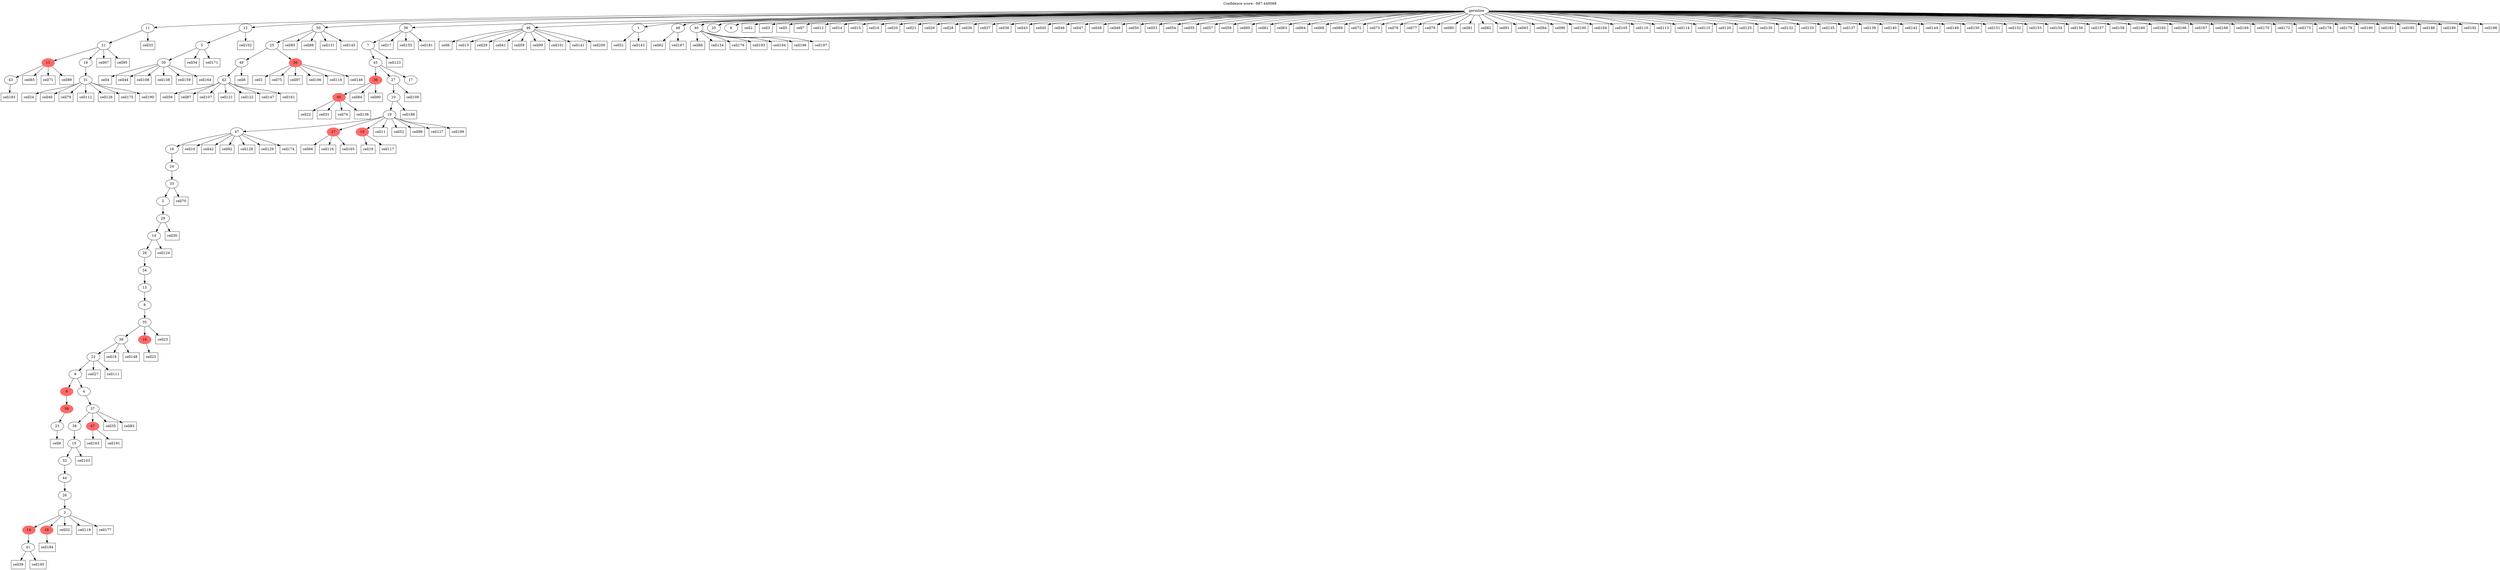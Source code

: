 digraph g {
	"57" -> "58";
	"58" [label="43"];
	"55" -> "56";
	"56" [label="31"];
	"54" -> "55";
	"55" [label="18"];
	"54" -> "57";
	"57" [color=indianred1, style=filled, label="11"];
	"53" -> "54";
	"54" [label="21"];
	"50" -> "51";
	"51" [label="30"];
	"49" -> "50";
	"50" [label="5"];
	"46" -> "47";
	"47" [label="42"];
	"44" -> "45";
	"45" [color=indianred1, style=filled, label="50"];
	"44" -> "46";
	"46" [label="49"];
	"43" -> "44";
	"44" [label="25"];
	"40" -> "41";
	"41" [color=indianred1, style=filled, label="45"];
	"35" -> "36";
	"36" [label="23"];
	"34" -> "35";
	"35" [color=indianred1, style=filled, label="39"];
	"30" -> "31";
	"31" [label="41"];
	"29" -> "30";
	"30" [color=indianred1, style=filled, label="14"];
	"29" -> "32";
	"32" [color=indianred1, style=filled, label="19"];
	"28" -> "29";
	"29" [label="3"];
	"27" -> "28";
	"28" [label="26"];
	"26" -> "27";
	"27" [label="44"];
	"25" -> "26";
	"26" [label="32"];
	"24" -> "25";
	"25" [label="15"];
	"23" -> "24";
	"24" [label="38"];
	"23" -> "33";
	"33" [color=indianred1, style=filled, label="47"];
	"22" -> "23";
	"23" [label="37"];
	"21" -> "22";
	"22" [label="4"];
	"21" -> "34";
	"34" [color=indianred1, style=filled, label="9"];
	"20" -> "21";
	"21" [label="9"];
	"19" -> "20";
	"20" [label="22"];
	"18" -> "19";
	"19" [label="39"];
	"18" -> "37";
	"37" [color=indianred1, style=filled, label="16"];
	"17" -> "18";
	"18" [label="35"];
	"16" -> "17";
	"17" [label="8"];
	"15" -> "16";
	"16" [label="13"];
	"14" -> "15";
	"15" [label="34"];
	"13" -> "14";
	"14" [label="28"];
	"12" -> "13";
	"13" [label="14"];
	"11" -> "12";
	"12" [label="29"];
	"10" -> "11";
	"11" [label="2"];
	"9" -> "10";
	"10" [label="33"];
	"8" -> "9";
	"9" [label="24"];
	"7" -> "8";
	"8" [label="16"];
	"6" -> "7";
	"7" [label="47"];
	"6" -> "38";
	"38" [color=indianred1, style=filled, label="27"];
	"6" -> "39";
	"39" [color=indianred1, style=filled, label="10"];
	"5" -> "6";
	"6" [label="19"];
	"4" -> "5";
	"5" [label="10"];
	"3" -> "4";
	"4" [label="27"];
	"3" -> "40";
	"40" [color=indianred1, style=filled, label="36"];
	"3" -> "42";
	"42" [label="17"];
	"2" -> "3";
	"3" [label="45"];
	"1" -> "2";
	"2" [label="7"];
	"0" -> "1";
	"1" [label="36"];
	"0" -> "43";
	"43" [label="50"];
	"0" -> "48";
	"48" [label="46"];
	"0" -> "49";
	"49" [label="12"];
	"0" -> "52";
	"52" [label="1"];
	"0" -> "53";
	"53" [label="11"];
	"0" -> "59";
	"59" [label="48"];
	"0" -> "60";
	"60" [label="40"];
	"0" -> "61";
	"61" [label="20"];
	"0" -> "62";
	"62" [label="6"];
	"0" [label="germline"];
	"45" -> "cell1";
	"cell1" [shape=box];
	"0" -> "cell2";
	"cell2" [shape=box];
	"0" -> "cell3";
	"cell3" [shape=box];
	"51" -> "cell4";
	"cell4" [shape=box];
	"0" -> "cell5";
	"cell5" [shape=box];
	"48" -> "cell6";
	"cell6" [shape=box];
	"0" -> "cell7";
	"cell7" [shape=box];
	"46" -> "cell8";
	"cell8" [shape=box];
	"36" -> "cell9";
	"cell9" [shape=box];
	"7" -> "cell10";
	"cell10" [shape=box];
	"6" -> "cell11";
	"cell11" [shape=box];
	"0" -> "cell12";
	"cell12" [shape=box];
	"48" -> "cell13";
	"cell13" [shape=box];
	"0" -> "cell14";
	"cell14" [shape=box];
	"0" -> "cell15";
	"cell15" [shape=box];
	"0" -> "cell16";
	"cell16" [shape=box];
	"1" -> "cell17";
	"cell17" [shape=box];
	"19" -> "cell18";
	"cell18" [shape=box];
	"39" -> "cell19";
	"cell19" [shape=box];
	"0" -> "cell20";
	"cell20" [shape=box];
	"0" -> "cell21";
	"cell21" [shape=box];
	"41" -> "cell22";
	"cell22" [shape=box];
	"18" -> "cell23";
	"cell23" [shape=box];
	"56" -> "cell24";
	"cell24" [shape=box];
	"37" -> "cell25";
	"cell25" [shape=box];
	"0" -> "cell26";
	"cell26" [shape=box];
	"20" -> "cell27";
	"cell27" [shape=box];
	"0" -> "cell28";
	"cell28" [shape=box];
	"48" -> "cell29";
	"cell29" [shape=box];
	"12" -> "cell30";
	"cell30" [shape=box];
	"41" -> "cell31";
	"cell31" [shape=box];
	"29" -> "cell32";
	"cell32" [shape=box];
	"53" -> "cell33";
	"cell33" [shape=box];
	"50" -> "cell34";
	"cell34" [shape=box];
	"23" -> "cell35";
	"cell35" [shape=box];
	"0" -> "cell36";
	"cell36" [shape=box];
	"0" -> "cell37";
	"cell37" [shape=box];
	"0" -> "cell38";
	"cell38" [shape=box];
	"31" -> "cell39";
	"cell39" [shape=box];
	"56" -> "cell40";
	"cell40" [shape=box];
	"48" -> "cell41";
	"cell41" [shape=box];
	"7" -> "cell42";
	"cell42" [shape=box];
	"0" -> "cell43";
	"cell43" [shape=box];
	"51" -> "cell44";
	"cell44" [shape=box];
	"0" -> "cell45";
	"cell45" [shape=box];
	"0" -> "cell46";
	"cell46" [shape=box];
	"0" -> "cell47";
	"cell47" [shape=box];
	"0" -> "cell48";
	"cell48" [shape=box];
	"0" -> "cell49";
	"cell49" [shape=box];
	"0" -> "cell50";
	"cell50" [shape=box];
	"52" -> "cell51";
	"cell51" [shape=box];
	"6" -> "cell52";
	"cell52" [shape=box];
	"0" -> "cell53";
	"cell53" [shape=box];
	"0" -> "cell54";
	"cell54" [shape=box];
	"0" -> "cell55";
	"cell55" [shape=box];
	"47" -> "cell56";
	"cell56" [shape=box];
	"0" -> "cell57";
	"cell57" [shape=box];
	"0" -> "cell58";
	"cell58" [shape=box];
	"48" -> "cell59";
	"cell59" [shape=box];
	"0" -> "cell60";
	"cell60" [shape=box];
	"0" -> "cell61";
	"cell61" [shape=box];
	"59" -> "cell62";
	"cell62" [shape=box];
	"0" -> "cell63";
	"cell63" [shape=box];
	"0" -> "cell64";
	"cell64" [shape=box];
	"57" -> "cell65";
	"cell65" [shape=box];
	"38" -> "cell66";
	"cell66" [shape=box];
	"54" -> "cell67";
	"cell67" [shape=box];
	"0" -> "cell68";
	"cell68" [shape=box];
	"0" -> "cell69";
	"cell69" [shape=box];
	"10" -> "cell70";
	"cell70" [shape=box];
	"57" -> "cell71";
	"cell71" [shape=box];
	"0" -> "cell72";
	"cell72" [shape=box];
	"0" -> "cell73";
	"cell73" [shape=box];
	"41" -> "cell74";
	"cell74" [shape=box];
	"45" -> "cell75";
	"cell75" [shape=box];
	"0" -> "cell76";
	"cell76" [shape=box];
	"0" -> "cell77";
	"cell77" [shape=box];
	"0" -> "cell78";
	"cell78" [shape=box];
	"56" -> "cell79";
	"cell79" [shape=box];
	"0" -> "cell80";
	"cell80" [shape=box];
	"0" -> "cell81";
	"cell81" [shape=box];
	"0" -> "cell82";
	"cell82" [shape=box];
	"23" -> "cell83";
	"cell83" [shape=box];
	"40" -> "cell84";
	"cell84" [shape=box];
	"43" -> "cell85";
	"cell85" [shape=box];
	"60" -> "cell86";
	"cell86" [shape=box];
	"47" -> "cell87";
	"cell87" [shape=box];
	"43" -> "cell88";
	"cell88" [shape=box];
	"57" -> "cell89";
	"cell89" [shape=box];
	"40" -> "cell90";
	"cell90" [shape=box];
	"0" -> "cell91";
	"cell91" [shape=box];
	"7" -> "cell92";
	"cell92" [shape=box];
	"0" -> "cell93";
	"cell93" [shape=box];
	"0" -> "cell94";
	"cell94" [shape=box];
	"54" -> "cell95";
	"cell95" [shape=box];
	"0" -> "cell96";
	"cell96" [shape=box];
	"45" -> "cell97";
	"cell97" [shape=box];
	"6" -> "cell98";
	"cell98" [shape=box];
	"48" -> "cell99";
	"cell99" [shape=box];
	"0" -> "cell100";
	"cell100" [shape=box];
	"48" -> "cell101";
	"cell101" [shape=box];
	"49" -> "cell102";
	"cell102" [shape=box];
	"25" -> "cell103";
	"cell103" [shape=box];
	"0" -> "cell104";
	"cell104" [shape=box];
	"0" -> "cell105";
	"cell105" [shape=box];
	"45" -> "cell106";
	"cell106" [shape=box];
	"47" -> "cell107";
	"cell107" [shape=box];
	"51" -> "cell108";
	"cell108" [shape=box];
	"4" -> "cell109";
	"cell109" [shape=box];
	"0" -> "cell110";
	"cell110" [shape=box];
	"20" -> "cell111";
	"cell111" [shape=box];
	"56" -> "cell112";
	"cell112" [shape=box];
	"0" -> "cell113";
	"cell113" [shape=box];
	"0" -> "cell114";
	"cell114" [shape=box];
	"0" -> "cell115";
	"cell115" [shape=box];
	"38" -> "cell116";
	"cell116" [shape=box];
	"39" -> "cell117";
	"cell117" [shape=box];
	"45" -> "cell118";
	"cell118" [shape=box];
	"29" -> "cell119";
	"cell119" [shape=box];
	"0" -> "cell120";
	"cell120" [shape=box];
	"47" -> "cell121";
	"cell121" [shape=box];
	"47" -> "cell122";
	"cell122" [shape=box];
	"2" -> "cell123";
	"cell123" [shape=box];
	"13" -> "cell124";
	"cell124" [shape=box];
	"0" -> "cell125";
	"cell125" [shape=box];
	"56" -> "cell126";
	"cell126" [shape=box];
	"6" -> "cell127";
	"cell127" [shape=box];
	"7" -> "cell128";
	"cell128" [shape=box];
	"7" -> "cell129";
	"cell129" [shape=box];
	"0" -> "cell130";
	"cell130" [shape=box];
	"43" -> "cell131";
	"cell131" [shape=box];
	"0" -> "cell132";
	"cell132" [shape=box];
	"0" -> "cell133";
	"cell133" [shape=box];
	"60" -> "cell134";
	"cell134" [shape=box];
	"0" -> "cell135";
	"cell135" [shape=box];
	"41" -> "cell136";
	"cell136" [shape=box];
	"0" -> "cell137";
	"cell137" [shape=box];
	"51" -> "cell138";
	"cell138" [shape=box];
	"0" -> "cell139";
	"cell139" [shape=box];
	"0" -> "cell140";
	"cell140" [shape=box];
	"48" -> "cell141";
	"cell141" [shape=box];
	"0" -> "cell142";
	"cell142" [shape=box];
	"52" -> "cell143";
	"cell143" [shape=box];
	"0" -> "cell144";
	"cell144" [shape=box];
	"43" -> "cell145";
	"cell145" [shape=box];
	"45" -> "cell146";
	"cell146" [shape=box];
	"47" -> "cell147";
	"cell147" [shape=box];
	"19" -> "cell148";
	"cell148" [shape=box];
	"0" -> "cell149";
	"cell149" [shape=box];
	"0" -> "cell150";
	"cell150" [shape=box];
	"0" -> "cell151";
	"cell151" [shape=box];
	"0" -> "cell152";
	"cell152" [shape=box];
	"0" -> "cell153";
	"cell153" [shape=box];
	"0" -> "cell154";
	"cell154" [shape=box];
	"1" -> "cell155";
	"cell155" [shape=box];
	"0" -> "cell156";
	"cell156" [shape=box];
	"0" -> "cell157";
	"cell157" [shape=box];
	"0" -> "cell158";
	"cell158" [shape=box];
	"51" -> "cell159";
	"cell159" [shape=box];
	"0" -> "cell160";
	"cell160" [shape=box];
	"47" -> "cell161";
	"cell161" [shape=box];
	"0" -> "cell162";
	"cell162" [shape=box];
	"33" -> "cell163";
	"cell163" [shape=box];
	"51" -> "cell164";
	"cell164" [shape=box];
	"38" -> "cell165";
	"cell165" [shape=box];
	"0" -> "cell166";
	"cell166" [shape=box];
	"0" -> "cell167";
	"cell167" [shape=box];
	"0" -> "cell168";
	"cell168" [shape=box];
	"0" -> "cell169";
	"cell169" [shape=box];
	"0" -> "cell170";
	"cell170" [shape=box];
	"50" -> "cell171";
	"cell171" [shape=box];
	"0" -> "cell172";
	"cell172" [shape=box];
	"0" -> "cell173";
	"cell173" [shape=box];
	"7" -> "cell174";
	"cell174" [shape=box];
	"56" -> "cell175";
	"cell175" [shape=box];
	"60" -> "cell176";
	"cell176" [shape=box];
	"29" -> "cell177";
	"cell177" [shape=box];
	"0" -> "cell178";
	"cell178" [shape=box];
	"0" -> "cell179";
	"cell179" [shape=box];
	"0" -> "cell180";
	"cell180" [shape=box];
	"1" -> "cell181";
	"cell181" [shape=box];
	"0" -> "cell182";
	"cell182" [shape=box];
	"58" -> "cell183";
	"cell183" [shape=box];
	"32" -> "cell184";
	"cell184" [shape=box];
	"0" -> "cell185";
	"cell185" [shape=box];
	"0" -> "cell186";
	"cell186" [shape=box];
	"59" -> "cell187";
	"cell187" [shape=box];
	"5" -> "cell188";
	"cell188" [shape=box];
	"0" -> "cell189";
	"cell189" [shape=box];
	"56" -> "cell190";
	"cell190" [shape=box];
	"33" -> "cell191";
	"cell191" [shape=box];
	"0" -> "cell192";
	"cell192" [shape=box];
	"60" -> "cell193";
	"cell193" [shape=box];
	"60" -> "cell194";
	"cell194" [shape=box];
	"31" -> "cell195";
	"cell195" [shape=box];
	"60" -> "cell196";
	"cell196" [shape=box];
	"60" -> "cell197";
	"cell197" [shape=box];
	"0" -> "cell198";
	"cell198" [shape=box];
	"6" -> "cell199";
	"cell199" [shape=box];
	"48" -> "cell200";
	"cell200" [shape=box];
	labelloc="t";
	label="Confidence score: -987.440088";
}
